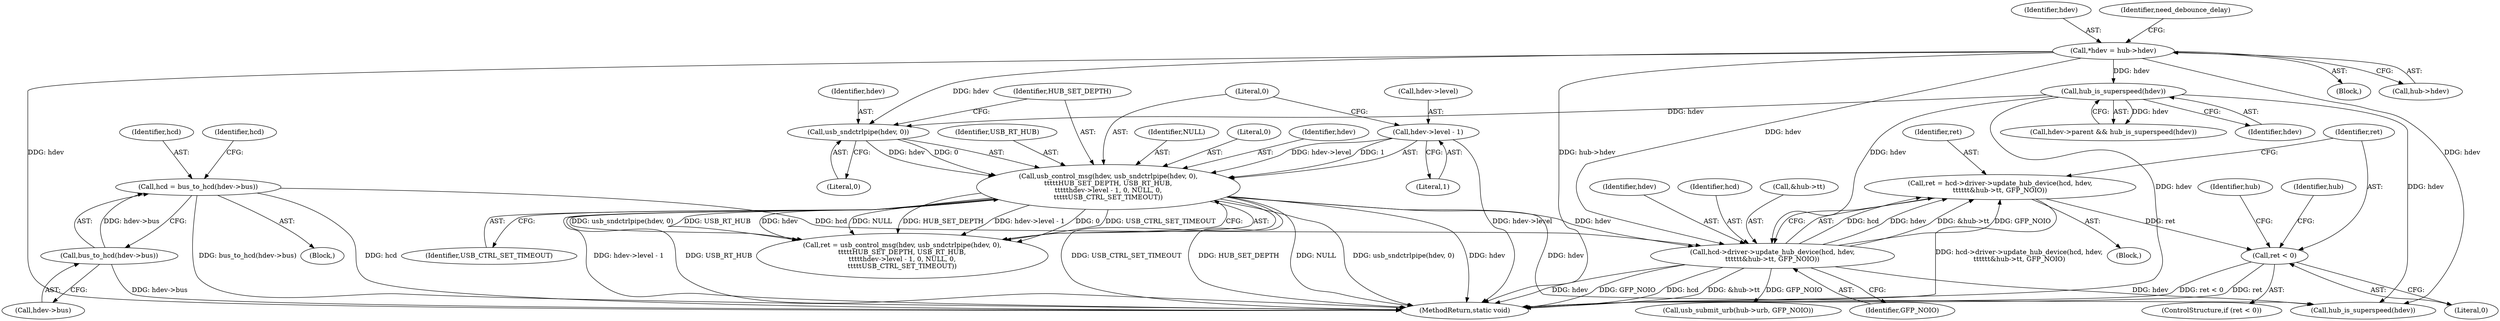digraph "0_linux_e50293ef9775c5f1cf3fcc093037dd6a8c5684ea@API" {
"1000271" [label="(Call,ret = hcd->driver->update_hub_device(hcd, hdev,\n\t\t\t\t\t\t&hub->tt, GFP_NOIO))"];
"1000273" [label="(Call,hcd->driver->update_hub_device(hcd, hdev,\n\t\t\t\t\t\t&hub->tt, GFP_NOIO))"];
"1000258" [label="(Call,hcd = bus_to_hcd(hdev->bus))"];
"1000260" [label="(Call,bus_to_hcd(hdev->bus))"];
"1000190" [label="(Call,hub_is_superspeed(hdev))"];
"1000126" [label="(Call,*hdev = hub->hdev)"];
"1000195" [label="(Call,usb_control_msg(hdev, usb_sndctrlpipe(hdev, 0),\n\t\t\t\t\tHUB_SET_DEPTH, USB_RT_HUB,\n\t\t\t\t\thdev->level - 1, 0, NULL, 0,\n\t\t\t\t\tUSB_CTRL_SET_TIMEOUT))"];
"1000197" [label="(Call,usb_sndctrlpipe(hdev, 0))"];
"1000202" [label="(Call,hdev->level - 1)"];
"1000282" [label="(Call,ret < 0)"];
"1000391" [label="(Call,hub_is_superspeed(hdev))"];
"1000267" [label="(Identifier,hcd)"];
"1000203" [label="(Call,hdev->level)"];
"1000275" [label="(Identifier,hdev)"];
"1000284" [label="(Literal,0)"];
"1000193" [label="(Call,ret = usb_control_msg(hdev, usb_sndctrlpipe(hdev, 0),\n\t\t\t\t\tHUB_SET_DEPTH, USB_RT_HUB,\n\t\t\t\t\thdev->level - 1, 0, NULL, 0,\n\t\t\t\t\tUSB_CTRL_SET_TIMEOUT))"];
"1000186" [label="(Call,hdev->parent && hub_is_superspeed(hdev))"];
"1000197" [label="(Call,usb_sndctrlpipe(hdev, 0))"];
"1000270" [label="(Block,)"];
"1000283" [label="(Identifier,ret)"];
"1000257" [label="(Block,)"];
"1000190" [label="(Call,hub_is_superspeed(hdev))"];
"1000258" [label="(Call,hcd = bus_to_hcd(hdev->bus))"];
"1000191" [label="(Identifier,hdev)"];
"1000127" [label="(Identifier,hdev)"];
"1000210" [label="(Identifier,USB_CTRL_SET_TIMEOUT)"];
"1000206" [label="(Literal,1)"];
"1000281" [label="(ControlStructure,if (ret < 0))"];
"1000202" [label="(Call,hdev->level - 1)"];
"1000207" [label="(Literal,0)"];
"1000137" [label="(Identifier,need_debounce_delay)"];
"1000126" [label="(Call,*hdev = hub->hdev)"];
"1000297" [label="(Identifier,hub)"];
"1000260" [label="(Call,bus_to_hcd(hdev->bus))"];
"1000280" [label="(Identifier,GFP_NOIO)"];
"1000198" [label="(Identifier,hdev)"];
"1000201" [label="(Identifier,USB_RT_HUB)"];
"1000282" [label="(Call,ret < 0)"];
"1000200" [label="(Identifier,HUB_SET_DEPTH)"];
"1000656" [label="(MethodReturn,static void)"];
"1000599" [label="(Call,usb_submit_urb(hub->urb, GFP_NOIO))"];
"1000274" [label="(Identifier,hcd)"];
"1000199" [label="(Literal,0)"];
"1000273" [label="(Call,hcd->driver->update_hub_device(hcd, hdev,\n\t\t\t\t\t\t&hub->tt, GFP_NOIO))"];
"1000208" [label="(Identifier,NULL)"];
"1000288" [label="(Identifier,hub)"];
"1000195" [label="(Call,usb_control_msg(hdev, usb_sndctrlpipe(hdev, 0),\n\t\t\t\t\tHUB_SET_DEPTH, USB_RT_HUB,\n\t\t\t\t\thdev->level - 1, 0, NULL, 0,\n\t\t\t\t\tUSB_CTRL_SET_TIMEOUT))"];
"1000124" [label="(Block,)"];
"1000128" [label="(Call,hub->hdev)"];
"1000271" [label="(Call,ret = hcd->driver->update_hub_device(hcd, hdev,\n\t\t\t\t\t\t&hub->tt, GFP_NOIO))"];
"1000261" [label="(Call,hdev->bus)"];
"1000272" [label="(Identifier,ret)"];
"1000209" [label="(Literal,0)"];
"1000259" [label="(Identifier,hcd)"];
"1000276" [label="(Call,&hub->tt)"];
"1000196" [label="(Identifier,hdev)"];
"1000271" -> "1000270"  [label="AST: "];
"1000271" -> "1000273"  [label="CFG: "];
"1000272" -> "1000271"  [label="AST: "];
"1000273" -> "1000271"  [label="AST: "];
"1000283" -> "1000271"  [label="CFG: "];
"1000271" -> "1000656"  [label="DDG: hcd->driver->update_hub_device(hcd, hdev,\n\t\t\t\t\t\t&hub->tt, GFP_NOIO)"];
"1000273" -> "1000271"  [label="DDG: hcd"];
"1000273" -> "1000271"  [label="DDG: hdev"];
"1000273" -> "1000271"  [label="DDG: &hub->tt"];
"1000273" -> "1000271"  [label="DDG: GFP_NOIO"];
"1000271" -> "1000282"  [label="DDG: ret"];
"1000273" -> "1000280"  [label="CFG: "];
"1000274" -> "1000273"  [label="AST: "];
"1000275" -> "1000273"  [label="AST: "];
"1000276" -> "1000273"  [label="AST: "];
"1000280" -> "1000273"  [label="AST: "];
"1000273" -> "1000656"  [label="DDG: hdev"];
"1000273" -> "1000656"  [label="DDG: GFP_NOIO"];
"1000273" -> "1000656"  [label="DDG: hcd"];
"1000273" -> "1000656"  [label="DDG: &hub->tt"];
"1000258" -> "1000273"  [label="DDG: hcd"];
"1000190" -> "1000273"  [label="DDG: hdev"];
"1000126" -> "1000273"  [label="DDG: hdev"];
"1000195" -> "1000273"  [label="DDG: hdev"];
"1000273" -> "1000391"  [label="DDG: hdev"];
"1000273" -> "1000599"  [label="DDG: GFP_NOIO"];
"1000258" -> "1000257"  [label="AST: "];
"1000258" -> "1000260"  [label="CFG: "];
"1000259" -> "1000258"  [label="AST: "];
"1000260" -> "1000258"  [label="AST: "];
"1000267" -> "1000258"  [label="CFG: "];
"1000258" -> "1000656"  [label="DDG: hcd"];
"1000258" -> "1000656"  [label="DDG: bus_to_hcd(hdev->bus)"];
"1000260" -> "1000258"  [label="DDG: hdev->bus"];
"1000260" -> "1000261"  [label="CFG: "];
"1000261" -> "1000260"  [label="AST: "];
"1000260" -> "1000656"  [label="DDG: hdev->bus"];
"1000190" -> "1000186"  [label="AST: "];
"1000190" -> "1000191"  [label="CFG: "];
"1000191" -> "1000190"  [label="AST: "];
"1000186" -> "1000190"  [label="CFG: "];
"1000190" -> "1000656"  [label="DDG: hdev"];
"1000190" -> "1000186"  [label="DDG: hdev"];
"1000126" -> "1000190"  [label="DDG: hdev"];
"1000190" -> "1000197"  [label="DDG: hdev"];
"1000190" -> "1000391"  [label="DDG: hdev"];
"1000126" -> "1000124"  [label="AST: "];
"1000126" -> "1000128"  [label="CFG: "];
"1000127" -> "1000126"  [label="AST: "];
"1000128" -> "1000126"  [label="AST: "];
"1000137" -> "1000126"  [label="CFG: "];
"1000126" -> "1000656"  [label="DDG: hdev"];
"1000126" -> "1000656"  [label="DDG: hub->hdev"];
"1000126" -> "1000197"  [label="DDG: hdev"];
"1000126" -> "1000391"  [label="DDG: hdev"];
"1000195" -> "1000193"  [label="AST: "];
"1000195" -> "1000210"  [label="CFG: "];
"1000196" -> "1000195"  [label="AST: "];
"1000197" -> "1000195"  [label="AST: "];
"1000200" -> "1000195"  [label="AST: "];
"1000201" -> "1000195"  [label="AST: "];
"1000202" -> "1000195"  [label="AST: "];
"1000207" -> "1000195"  [label="AST: "];
"1000208" -> "1000195"  [label="AST: "];
"1000209" -> "1000195"  [label="AST: "];
"1000210" -> "1000195"  [label="AST: "];
"1000193" -> "1000195"  [label="CFG: "];
"1000195" -> "1000656"  [label="DDG: USB_RT_HUB"];
"1000195" -> "1000656"  [label="DDG: USB_CTRL_SET_TIMEOUT"];
"1000195" -> "1000656"  [label="DDG: HUB_SET_DEPTH"];
"1000195" -> "1000656"  [label="DDG: NULL"];
"1000195" -> "1000656"  [label="DDG: usb_sndctrlpipe(hdev, 0)"];
"1000195" -> "1000656"  [label="DDG: hdev"];
"1000195" -> "1000656"  [label="DDG: hdev->level - 1"];
"1000195" -> "1000193"  [label="DDG: usb_sndctrlpipe(hdev, 0)"];
"1000195" -> "1000193"  [label="DDG: USB_RT_HUB"];
"1000195" -> "1000193"  [label="DDG: hdev"];
"1000195" -> "1000193"  [label="DDG: NULL"];
"1000195" -> "1000193"  [label="DDG: HUB_SET_DEPTH"];
"1000195" -> "1000193"  [label="DDG: hdev->level - 1"];
"1000195" -> "1000193"  [label="DDG: 0"];
"1000195" -> "1000193"  [label="DDG: USB_CTRL_SET_TIMEOUT"];
"1000197" -> "1000195"  [label="DDG: hdev"];
"1000197" -> "1000195"  [label="DDG: 0"];
"1000202" -> "1000195"  [label="DDG: hdev->level"];
"1000202" -> "1000195"  [label="DDG: 1"];
"1000195" -> "1000391"  [label="DDG: hdev"];
"1000197" -> "1000199"  [label="CFG: "];
"1000198" -> "1000197"  [label="AST: "];
"1000199" -> "1000197"  [label="AST: "];
"1000200" -> "1000197"  [label="CFG: "];
"1000202" -> "1000206"  [label="CFG: "];
"1000203" -> "1000202"  [label="AST: "];
"1000206" -> "1000202"  [label="AST: "];
"1000207" -> "1000202"  [label="CFG: "];
"1000202" -> "1000656"  [label="DDG: hdev->level"];
"1000282" -> "1000281"  [label="AST: "];
"1000282" -> "1000284"  [label="CFG: "];
"1000283" -> "1000282"  [label="AST: "];
"1000284" -> "1000282"  [label="AST: "];
"1000288" -> "1000282"  [label="CFG: "];
"1000297" -> "1000282"  [label="CFG: "];
"1000282" -> "1000656"  [label="DDG: ret < 0"];
"1000282" -> "1000656"  [label="DDG: ret"];
}
